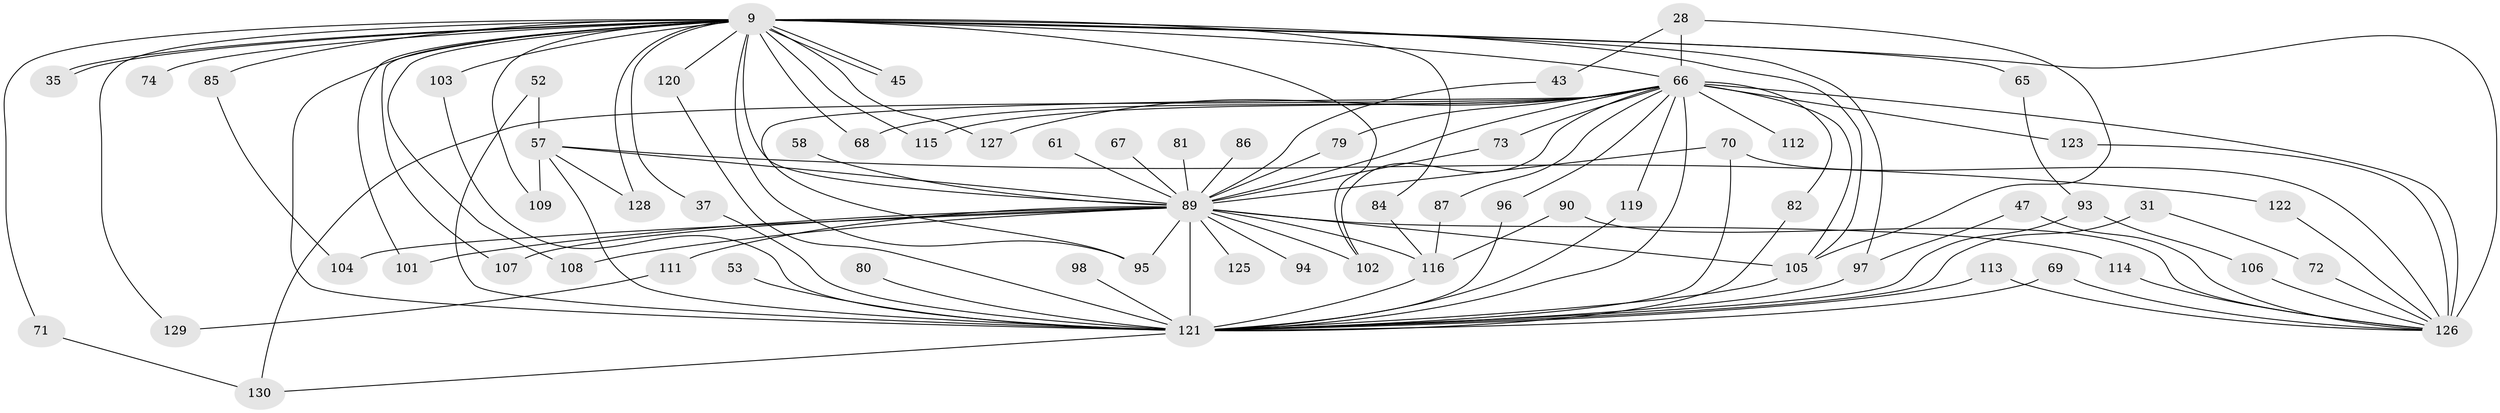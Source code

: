 // original degree distribution, {26: 0.007692307692307693, 17: 0.007692307692307693, 22: 0.015384615384615385, 33: 0.007692307692307693, 18: 0.015384615384615385, 31: 0.015384615384615385, 29: 0.007692307692307693, 4: 0.05384615384615385, 5: 0.05384615384615385, 7: 0.015384615384615385, 3: 0.18461538461538463, 6: 0.015384615384615385, 2: 0.5923076923076923, 8: 0.007692307692307693}
// Generated by graph-tools (version 1.1) at 2025/43/03/09/25 04:43:56]
// undirected, 65 vertices, 117 edges
graph export_dot {
graph [start="1"]
  node [color=gray90,style=filled];
  9 [super="+7"];
  28 [super="+21"];
  31;
  35;
  37;
  43;
  45;
  47;
  52 [super="+32"];
  53;
  57 [super="+24"];
  58;
  61;
  65;
  66 [super="+49"];
  67;
  68;
  69;
  70 [super="+64+38+40"];
  71;
  72;
  73;
  74;
  79;
  80;
  81;
  82;
  84;
  85;
  86;
  87;
  89 [super="+8+54+60+62"];
  90;
  93 [super="+50"];
  94;
  95 [super="+75"];
  96;
  97 [super="+25"];
  98;
  101 [super="+88"];
  102 [super="+83"];
  103 [super="+99"];
  104;
  105 [super="+78+77+91"];
  106;
  107;
  108;
  109;
  111;
  112;
  113;
  114;
  115;
  116 [super="+20"];
  119;
  120;
  121 [super="+23+118+117"];
  122;
  123 [super="+92"];
  125;
  126 [super="+16+59+100+36+110"];
  127 [super="+33+124"];
  128;
  129;
  130 [super="+19"];
  9 -- 35;
  9 -- 35;
  9 -- 45;
  9 -- 45;
  9 -- 71;
  9 -- 84;
  9 -- 85 [weight=2];
  9 -- 108;
  9 -- 115;
  9 -- 126 [weight=7];
  9 -- 129;
  9 -- 128;
  9 -- 65;
  9 -- 68;
  9 -- 74;
  9 -- 37;
  9 -- 101;
  9 -- 103 [weight=2];
  9 -- 107;
  9 -- 109;
  9 -- 120;
  9 -- 102;
  9 -- 127 [weight=3];
  9 -- 95;
  9 -- 105 [weight=5];
  9 -- 121 [weight=10];
  9 -- 97 [weight=2];
  9 -- 89 [weight=4];
  9 -- 66 [weight=4];
  28 -- 43;
  28 -- 105;
  28 -- 66 [weight=5];
  31 -- 72;
  31 -- 121 [weight=2];
  37 -- 121;
  43 -- 89;
  47 -- 97;
  47 -- 126;
  52 -- 57 [weight=2];
  52 -- 121;
  53 -- 121 [weight=2];
  57 -- 128;
  57 -- 122;
  57 -- 109;
  57 -- 121;
  57 -- 89 [weight=2];
  58 -- 89;
  61 -- 89;
  65 -- 93;
  66 -- 121 [weight=13];
  66 -- 130 [weight=2];
  66 -- 68;
  66 -- 73;
  66 -- 79;
  66 -- 82;
  66 -- 87;
  66 -- 89 [weight=4];
  66 -- 95;
  66 -- 96;
  66 -- 102;
  66 -- 105;
  66 -- 112 [weight=2];
  66 -- 115;
  66 -- 119;
  66 -- 123 [weight=2];
  66 -- 126 [weight=3];
  66 -- 127 [weight=2];
  67 -- 89 [weight=2];
  69 -- 126;
  69 -- 121;
  70 -- 121 [weight=2];
  70 -- 89 [weight=2];
  70 -- 126;
  71 -- 130;
  72 -- 126;
  73 -- 89;
  79 -- 89;
  80 -- 121 [weight=2];
  81 -- 89;
  82 -- 121;
  84 -- 116;
  85 -- 104;
  86 -- 89 [weight=2];
  87 -- 116;
  89 -- 121 [weight=15];
  89 -- 94 [weight=2];
  89 -- 95 [weight=2];
  89 -- 101 [weight=2];
  89 -- 102 [weight=2];
  89 -- 104;
  89 -- 105 [weight=2];
  89 -- 107;
  89 -- 108;
  89 -- 111 [weight=2];
  89 -- 114;
  89 -- 116;
  89 -- 125;
  90 -- 126;
  90 -- 116;
  93 -- 121 [weight=3];
  93 -- 106;
  96 -- 121;
  97 -- 121 [weight=2];
  98 -- 121 [weight=2];
  103 -- 121;
  105 -- 121;
  106 -- 126;
  111 -- 129;
  113 -- 126;
  113 -- 121;
  114 -- 126;
  116 -- 121 [weight=3];
  119 -- 121;
  120 -- 121;
  121 -- 130 [weight=2];
  122 -- 126;
  123 -- 126;
}
